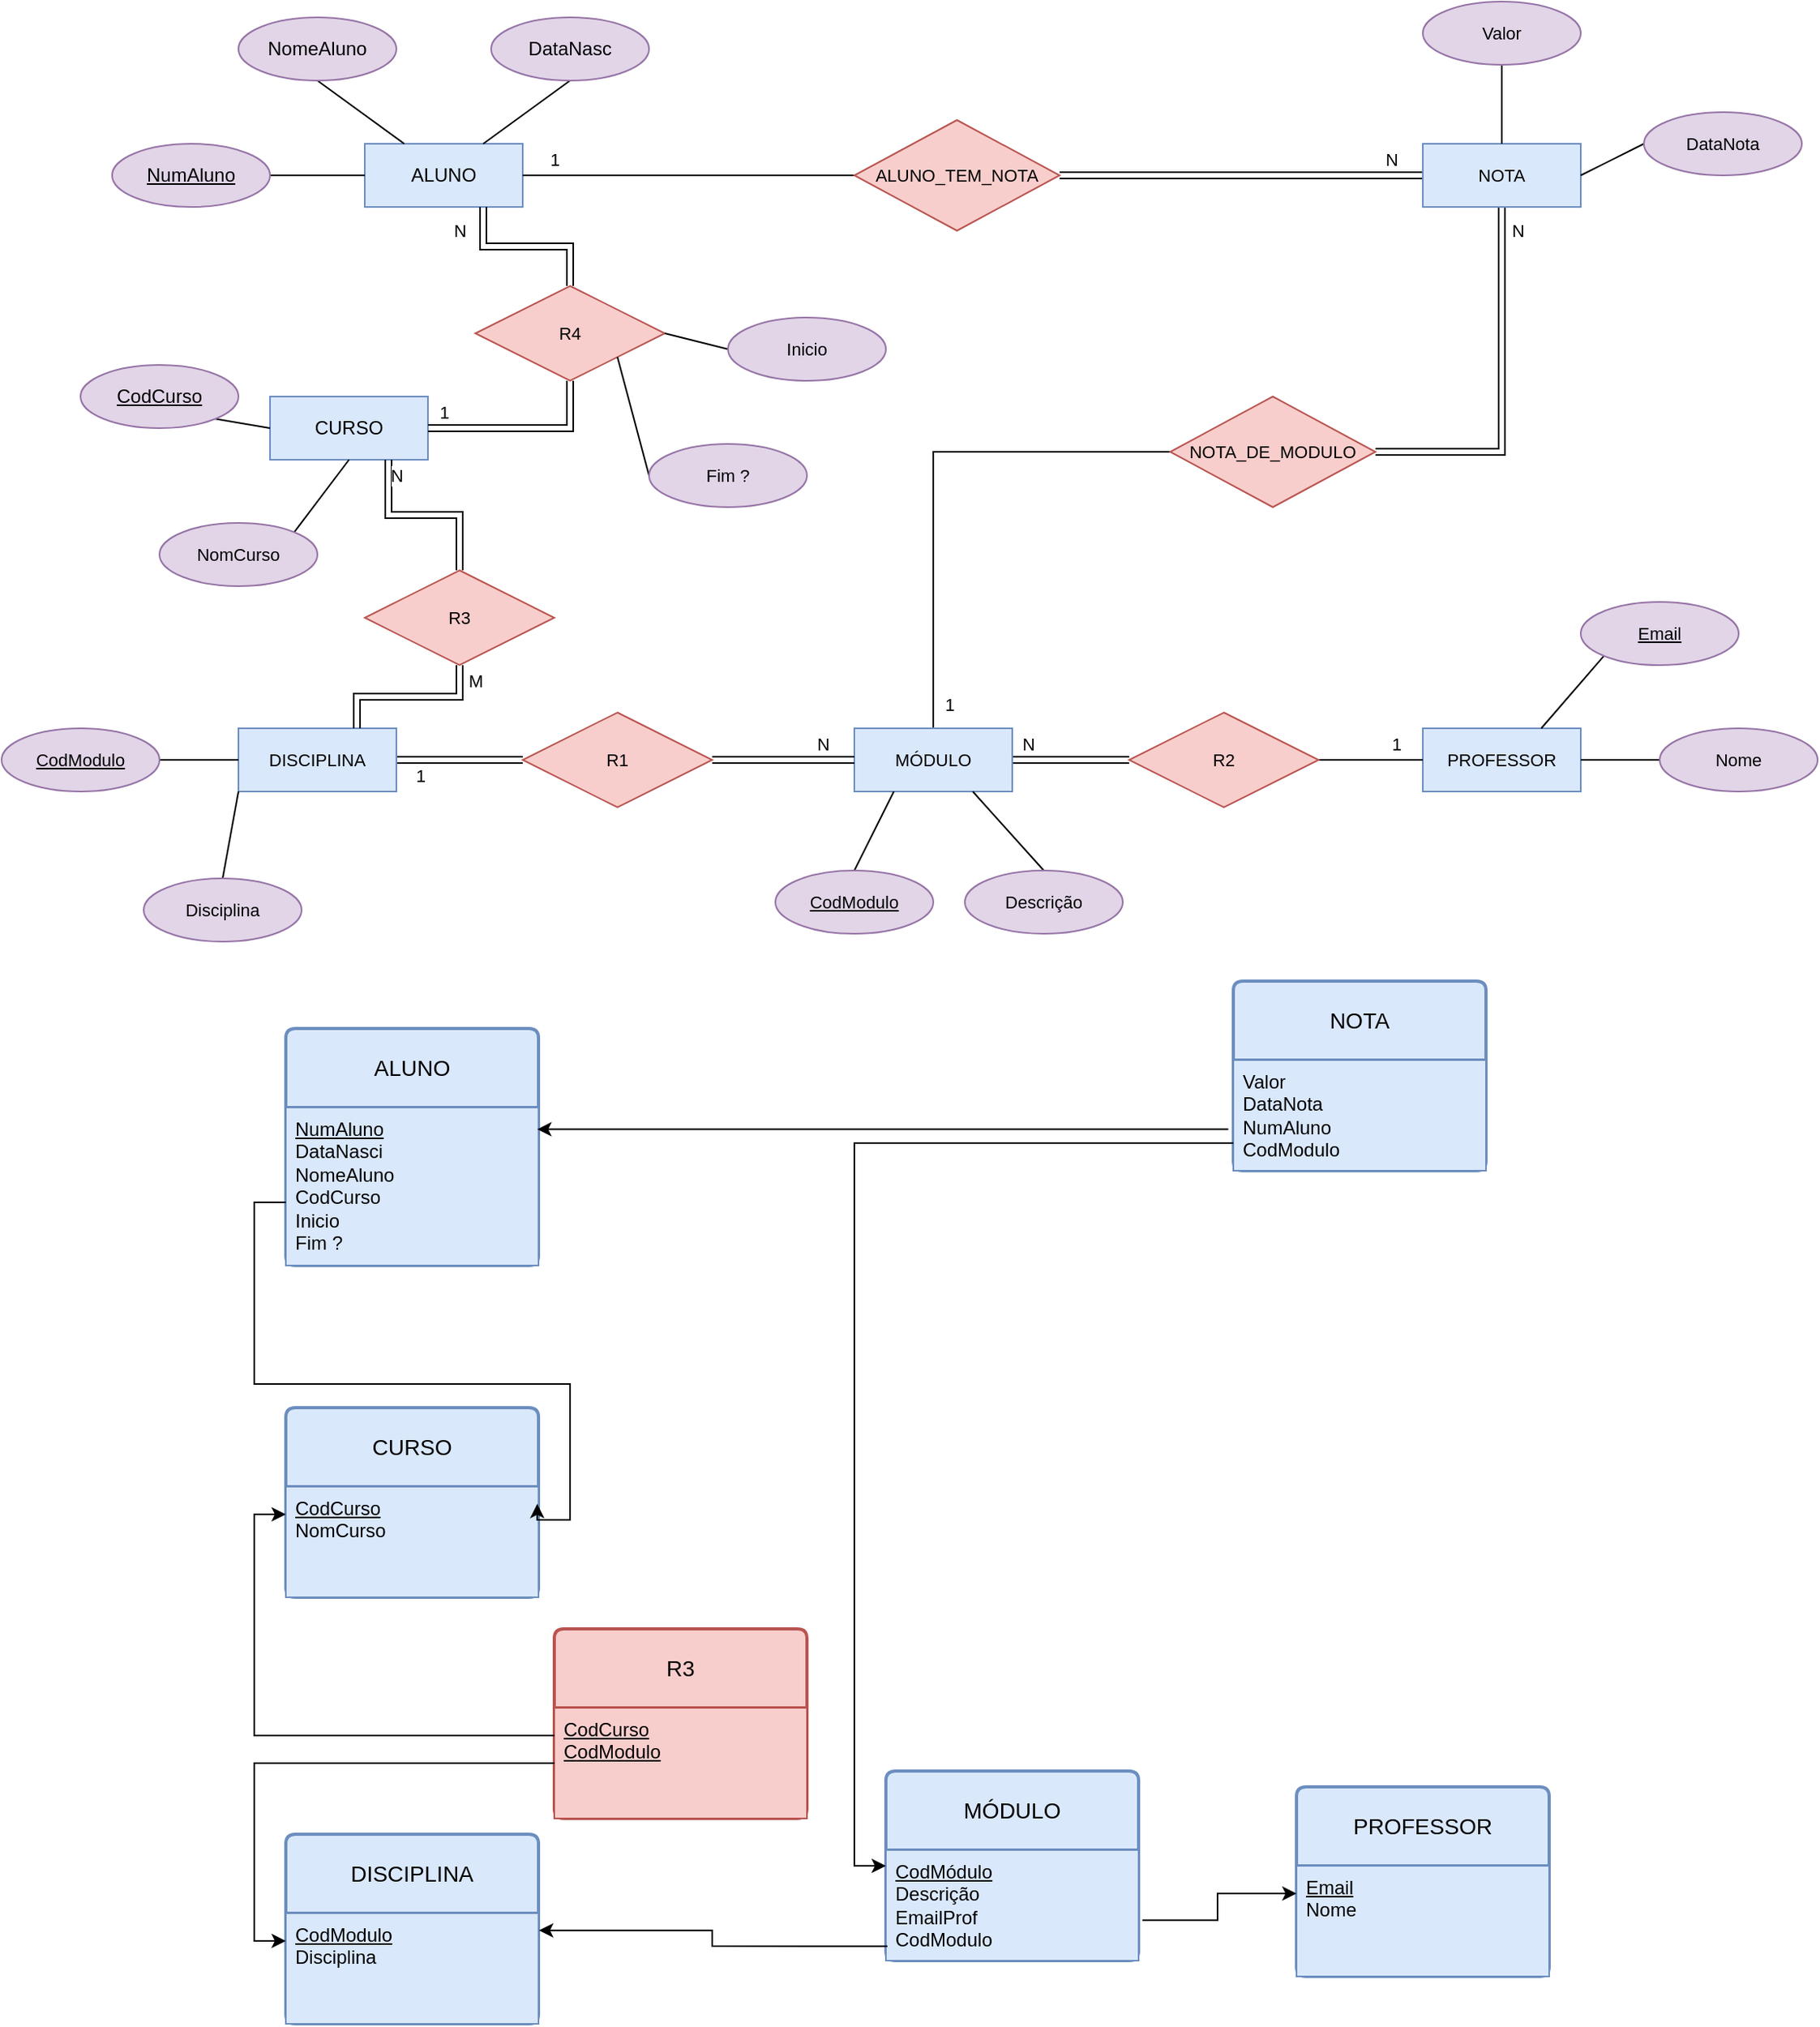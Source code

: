 <mxfile version="28.2.7">
  <diagram name="Página-1" id="JG0cT5yQWGBZO5NPhq1r">
    <mxGraphModel dx="2222" dy="888" grid="1" gridSize="10" guides="1" tooltips="1" connect="1" arrows="1" fold="1" page="1" pageScale="1" pageWidth="827" pageHeight="1169" math="0" shadow="0">
      <root>
        <mxCell id="0" />
        <mxCell id="1" parent="0" />
        <mxCell id="LnXm__7tYP4RGAGag-Qh-1" value="ALUNO" style="whiteSpace=wrap;html=1;align=center;fillColor=#dae8fc;strokeColor=#6c8ebf;labelBackgroundColor=none;" vertex="1" parent="1">
          <mxGeometry x="-70" y="120" width="100" height="40" as="geometry" />
        </mxCell>
        <mxCell id="LnXm__7tYP4RGAGag-Qh-8" style="rounded=0;orthogonalLoop=1;jettySize=auto;html=1;exitX=0.5;exitY=1;exitDx=0;exitDy=0;entryX=0.25;entryY=0;entryDx=0;entryDy=0;endArrow=none;endFill=0;" edge="1" parent="1" source="LnXm__7tYP4RGAGag-Qh-3" target="LnXm__7tYP4RGAGag-Qh-1">
          <mxGeometry relative="1" as="geometry" />
        </mxCell>
        <mxCell id="LnXm__7tYP4RGAGag-Qh-3" value="NomeAluno" style="ellipse;whiteSpace=wrap;html=1;align=center;labelBackgroundColor=none;fillColor=#e1d5e7;strokeColor=#9673a6;" vertex="1" parent="1">
          <mxGeometry x="-150" y="40" width="100" height="40" as="geometry" />
        </mxCell>
        <mxCell id="LnXm__7tYP4RGAGag-Qh-9" style="edgeStyle=none;shape=connector;rounded=0;orthogonalLoop=1;jettySize=auto;html=1;exitX=0.5;exitY=1;exitDx=0;exitDy=0;entryX=0.75;entryY=0;entryDx=0;entryDy=0;strokeColor=default;align=center;verticalAlign=middle;fontFamily=Helvetica;fontSize=11;fontColor=default;labelBackgroundColor=default;endArrow=none;endFill=0;" edge="1" parent="1" source="LnXm__7tYP4RGAGag-Qh-4" target="LnXm__7tYP4RGAGag-Qh-1">
          <mxGeometry relative="1" as="geometry" />
        </mxCell>
        <mxCell id="LnXm__7tYP4RGAGag-Qh-4" value="DataNasc" style="ellipse;whiteSpace=wrap;html=1;align=center;labelBackgroundColor=none;fillColor=#e1d5e7;strokeColor=#9673a6;" vertex="1" parent="1">
          <mxGeometry x="10" y="40" width="100" height="40" as="geometry" />
        </mxCell>
        <mxCell id="LnXm__7tYP4RGAGag-Qh-7" style="rounded=0;orthogonalLoop=1;jettySize=auto;html=1;exitX=1;exitY=0.5;exitDx=0;exitDy=0;entryX=0;entryY=0.5;entryDx=0;entryDy=0;endArrow=none;endFill=0;" edge="1" parent="1" source="LnXm__7tYP4RGAGag-Qh-6" target="LnXm__7tYP4RGAGag-Qh-1">
          <mxGeometry relative="1" as="geometry" />
        </mxCell>
        <mxCell id="LnXm__7tYP4RGAGag-Qh-6" value="NumAluno" style="ellipse;whiteSpace=wrap;html=1;align=center;fontStyle=4;labelBackgroundColor=none;fillColor=#e1d5e7;strokeColor=#9673a6;" vertex="1" parent="1">
          <mxGeometry x="-230" y="120" width="100" height="40" as="geometry" />
        </mxCell>
        <mxCell id="LnXm__7tYP4RGAGag-Qh-10" value="CURSO" style="whiteSpace=wrap;html=1;align=center;fillColor=#dae8fc;strokeColor=#6c8ebf;labelBackgroundColor=none;" vertex="1" parent="1">
          <mxGeometry x="-130" y="280" width="100" height="40" as="geometry" />
        </mxCell>
        <mxCell id="LnXm__7tYP4RGAGag-Qh-15" style="edgeStyle=none;shape=connector;rounded=0;orthogonalLoop=1;jettySize=auto;html=1;exitX=1;exitY=1;exitDx=0;exitDy=0;entryX=0;entryY=0.5;entryDx=0;entryDy=0;strokeColor=default;align=center;verticalAlign=middle;fontFamily=Helvetica;fontSize=11;fontColor=default;labelBackgroundColor=default;endArrow=none;endFill=0;" edge="1" parent="1" source="LnXm__7tYP4RGAGag-Qh-12" target="LnXm__7tYP4RGAGag-Qh-10">
          <mxGeometry relative="1" as="geometry" />
        </mxCell>
        <mxCell id="LnXm__7tYP4RGAGag-Qh-12" value="CodCurso" style="ellipse;whiteSpace=wrap;html=1;align=center;fontStyle=4;labelBackgroundColor=none;fillColor=#e1d5e7;strokeColor=#9673a6;" vertex="1" parent="1">
          <mxGeometry x="-250" y="260" width="100" height="40" as="geometry" />
        </mxCell>
        <mxCell id="LnXm__7tYP4RGAGag-Qh-14" style="edgeStyle=none;shape=connector;rounded=0;orthogonalLoop=1;jettySize=auto;html=1;exitX=1;exitY=0;exitDx=0;exitDy=0;entryX=0.5;entryY=1;entryDx=0;entryDy=0;strokeColor=default;align=center;verticalAlign=middle;fontFamily=Helvetica;fontSize=11;fontColor=default;labelBackgroundColor=default;endArrow=none;endFill=0;" edge="1" parent="1" source="LnXm__7tYP4RGAGag-Qh-13" target="LnXm__7tYP4RGAGag-Qh-10">
          <mxGeometry relative="1" as="geometry" />
        </mxCell>
        <mxCell id="LnXm__7tYP4RGAGag-Qh-13" value="NomCurso" style="ellipse;whiteSpace=wrap;html=1;align=center;fontFamily=Helvetica;fontSize=11;labelBackgroundColor=none;fillColor=#e1d5e7;strokeColor=#9673a6;" vertex="1" parent="1">
          <mxGeometry x="-200" y="360" width="100" height="40" as="geometry" />
        </mxCell>
        <mxCell id="LnXm__7tYP4RGAGag-Qh-54" style="edgeStyle=orthogonalEdgeStyle;shape=link;rounded=0;orthogonalLoop=1;jettySize=auto;html=1;exitX=0.5;exitY=1;exitDx=0;exitDy=0;entryX=1;entryY=0.5;entryDx=0;entryDy=0;strokeColor=default;align=center;verticalAlign=middle;fontFamily=Helvetica;fontSize=11;fontColor=default;labelBackgroundColor=default;endArrow=none;endFill=0;" edge="1" parent="1" source="LnXm__7tYP4RGAGag-Qh-17" target="LnXm__7tYP4RGAGag-Qh-42">
          <mxGeometry relative="1" as="geometry" />
        </mxCell>
        <mxCell id="LnXm__7tYP4RGAGag-Qh-67" value="N" style="edgeLabel;html=1;align=center;verticalAlign=middle;resizable=0;points=[];fontFamily=Helvetica;fontSize=11;fontColor=default;labelBackgroundColor=default;" vertex="1" connectable="0" parent="LnXm__7tYP4RGAGag-Qh-54">
          <mxGeometry x="-0.855" y="-1" relative="1" as="geometry">
            <mxPoint x="11" y="-2" as="offset" />
          </mxGeometry>
        </mxCell>
        <mxCell id="LnXm__7tYP4RGAGag-Qh-55" style="edgeStyle=orthogonalEdgeStyle;shape=link;rounded=0;orthogonalLoop=1;jettySize=auto;html=1;exitX=0;exitY=0.5;exitDx=0;exitDy=0;entryX=1;entryY=0.5;entryDx=0;entryDy=0;strokeColor=default;align=center;verticalAlign=middle;fontFamily=Helvetica;fontSize=11;fontColor=default;labelBackgroundColor=default;endArrow=none;endFill=0;" edge="1" parent="1" source="LnXm__7tYP4RGAGag-Qh-17" target="LnXm__7tYP4RGAGag-Qh-41">
          <mxGeometry relative="1" as="geometry" />
        </mxCell>
        <mxCell id="LnXm__7tYP4RGAGag-Qh-68" value="N" style="edgeLabel;html=1;align=center;verticalAlign=middle;resizable=0;points=[];fontFamily=Helvetica;fontSize=11;fontColor=default;labelBackgroundColor=default;" vertex="1" connectable="0" parent="LnXm__7tYP4RGAGag-Qh-55">
          <mxGeometry x="-0.852" y="4" relative="1" as="geometry">
            <mxPoint x="-3" y="-14" as="offset" />
          </mxGeometry>
        </mxCell>
        <mxCell id="LnXm__7tYP4RGAGag-Qh-17" value="NOTA" style="whiteSpace=wrap;html=1;align=center;fontFamily=Helvetica;fontSize=11;labelBackgroundColor=none;fillColor=#dae8fc;strokeColor=#6c8ebf;" vertex="1" parent="1">
          <mxGeometry x="600" y="120" width="100" height="40" as="geometry" />
        </mxCell>
        <mxCell id="LnXm__7tYP4RGAGag-Qh-26" style="edgeStyle=none;shape=connector;rounded=0;orthogonalLoop=1;jettySize=auto;html=1;exitX=0.5;exitY=1;exitDx=0;exitDy=0;entryX=0.5;entryY=0;entryDx=0;entryDy=0;strokeColor=default;align=center;verticalAlign=middle;fontFamily=Helvetica;fontSize=11;fontColor=default;labelBackgroundColor=default;endArrow=none;endFill=0;" edge="1" parent="1" source="LnXm__7tYP4RGAGag-Qh-18" target="LnXm__7tYP4RGAGag-Qh-17">
          <mxGeometry relative="1" as="geometry" />
        </mxCell>
        <mxCell id="LnXm__7tYP4RGAGag-Qh-18" value="Valor" style="ellipse;whiteSpace=wrap;html=1;align=center;fontFamily=Helvetica;fontSize=11;labelBackgroundColor=none;fillColor=#e1d5e7;strokeColor=#9673a6;" vertex="1" parent="1">
          <mxGeometry x="600" y="30" width="100" height="40" as="geometry" />
        </mxCell>
        <mxCell id="LnXm__7tYP4RGAGag-Qh-27" style="edgeStyle=none;shape=connector;rounded=0;orthogonalLoop=1;jettySize=auto;html=1;exitX=0;exitY=0.5;exitDx=0;exitDy=0;entryX=1;entryY=0.5;entryDx=0;entryDy=0;strokeColor=default;align=center;verticalAlign=middle;fontFamily=Helvetica;fontSize=11;fontColor=default;labelBackgroundColor=default;endArrow=none;endFill=0;" edge="1" parent="1" source="LnXm__7tYP4RGAGag-Qh-19" target="LnXm__7tYP4RGAGag-Qh-17">
          <mxGeometry relative="1" as="geometry" />
        </mxCell>
        <mxCell id="LnXm__7tYP4RGAGag-Qh-19" value="DataNota" style="ellipse;whiteSpace=wrap;html=1;align=center;fontFamily=Helvetica;fontSize=11;labelBackgroundColor=none;fillColor=#e1d5e7;strokeColor=#9673a6;" vertex="1" parent="1">
          <mxGeometry x="740" y="100" width="100" height="40" as="geometry" />
        </mxCell>
        <mxCell id="LnXm__7tYP4RGAGag-Qh-20" value="PROFESSOR" style="whiteSpace=wrap;html=1;align=center;fontFamily=Helvetica;fontSize=11;labelBackgroundColor=none;fillColor=#dae8fc;strokeColor=#6c8ebf;" vertex="1" parent="1">
          <mxGeometry x="600" y="490" width="100" height="40" as="geometry" />
        </mxCell>
        <mxCell id="LnXm__7tYP4RGAGag-Qh-24" style="edgeStyle=none;shape=connector;rounded=0;orthogonalLoop=1;jettySize=auto;html=1;exitX=0;exitY=0.5;exitDx=0;exitDy=0;entryX=1;entryY=0.5;entryDx=0;entryDy=0;strokeColor=default;align=center;verticalAlign=middle;fontFamily=Helvetica;fontSize=11;fontColor=default;labelBackgroundColor=default;endArrow=none;endFill=0;" edge="1" parent="1" source="LnXm__7tYP4RGAGag-Qh-21" target="LnXm__7tYP4RGAGag-Qh-20">
          <mxGeometry relative="1" as="geometry" />
        </mxCell>
        <mxCell id="LnXm__7tYP4RGAGag-Qh-21" value="Nome" style="ellipse;whiteSpace=wrap;html=1;align=center;fontFamily=Helvetica;fontSize=11;labelBackgroundColor=none;fillColor=#e1d5e7;strokeColor=#9673a6;" vertex="1" parent="1">
          <mxGeometry x="750" y="490" width="100" height="40" as="geometry" />
        </mxCell>
        <mxCell id="LnXm__7tYP4RGAGag-Qh-25" style="edgeStyle=none;shape=connector;rounded=0;orthogonalLoop=1;jettySize=auto;html=1;exitX=0;exitY=1;exitDx=0;exitDy=0;entryX=0.75;entryY=0;entryDx=0;entryDy=0;strokeColor=default;align=center;verticalAlign=middle;fontFamily=Helvetica;fontSize=11;fontColor=default;labelBackgroundColor=default;endArrow=none;endFill=0;" edge="1" parent="1" source="LnXm__7tYP4RGAGag-Qh-23" target="LnXm__7tYP4RGAGag-Qh-20">
          <mxGeometry relative="1" as="geometry" />
        </mxCell>
        <mxCell id="LnXm__7tYP4RGAGag-Qh-23" value="Email" style="ellipse;whiteSpace=wrap;html=1;align=center;fontStyle=4;fontFamily=Helvetica;fontSize=11;labelBackgroundColor=none;fillColor=#e1d5e7;strokeColor=#9673a6;" vertex="1" parent="1">
          <mxGeometry x="700" y="410" width="100" height="40" as="geometry" />
        </mxCell>
        <mxCell id="LnXm__7tYP4RGAGag-Qh-61" style="edgeStyle=orthogonalEdgeStyle;shape=link;rounded=0;orthogonalLoop=1;jettySize=auto;html=1;exitX=1;exitY=0.5;exitDx=0;exitDy=0;entryX=0;entryY=0.5;entryDx=0;entryDy=0;strokeColor=default;align=center;verticalAlign=middle;fontFamily=Helvetica;fontSize=11;fontColor=default;labelBackgroundColor=default;endArrow=none;endFill=0;" edge="1" parent="1" source="LnXm__7tYP4RGAGag-Qh-28" target="LnXm__7tYP4RGAGag-Qh-45">
          <mxGeometry relative="1" as="geometry" />
        </mxCell>
        <mxCell id="LnXm__7tYP4RGAGag-Qh-75" value="1" style="edgeLabel;html=1;align=center;verticalAlign=middle;resizable=0;points=[];fontFamily=Helvetica;fontSize=11;fontColor=default;labelBackgroundColor=default;" vertex="1" connectable="0" parent="LnXm__7tYP4RGAGag-Qh-61">
          <mxGeometry x="-0.625" y="1" relative="1" as="geometry">
            <mxPoint y="11" as="offset" />
          </mxGeometry>
        </mxCell>
        <mxCell id="LnXm__7tYP4RGAGag-Qh-28" value="DISCIPLINA" style="whiteSpace=wrap;html=1;align=center;fontFamily=Helvetica;fontSize=11;labelBackgroundColor=none;fillColor=#dae8fc;strokeColor=#6c8ebf;" vertex="1" parent="1">
          <mxGeometry x="-150" y="490" width="100" height="40" as="geometry" />
        </mxCell>
        <mxCell id="LnXm__7tYP4RGAGag-Qh-31" style="edgeStyle=none;shape=connector;rounded=0;orthogonalLoop=1;jettySize=auto;html=1;exitX=0.5;exitY=0;exitDx=0;exitDy=0;entryX=0;entryY=1;entryDx=0;entryDy=0;strokeColor=default;align=center;verticalAlign=middle;fontFamily=Helvetica;fontSize=11;fontColor=default;labelBackgroundColor=default;endArrow=none;endFill=0;" edge="1" parent="1" source="LnXm__7tYP4RGAGag-Qh-30" target="LnXm__7tYP4RGAGag-Qh-28">
          <mxGeometry relative="1" as="geometry" />
        </mxCell>
        <mxCell id="LnXm__7tYP4RGAGag-Qh-30" value="Disciplina" style="ellipse;whiteSpace=wrap;html=1;align=center;fontFamily=Helvetica;fontSize=11;labelBackgroundColor=none;fillColor=#e1d5e7;strokeColor=#9673a6;" vertex="1" parent="1">
          <mxGeometry x="-210" y="585" width="100" height="40" as="geometry" />
        </mxCell>
        <mxCell id="LnXm__7tYP4RGAGag-Qh-63" style="edgeStyle=orthogonalEdgeStyle;shape=link;rounded=0;orthogonalLoop=1;jettySize=auto;html=1;exitX=1;exitY=0.5;exitDx=0;exitDy=0;entryX=0;entryY=0.5;entryDx=0;entryDy=0;strokeColor=default;align=center;verticalAlign=middle;fontFamily=Helvetica;fontSize=11;fontColor=default;labelBackgroundColor=default;endArrow=none;endFill=0;" edge="1" parent="1" source="LnXm__7tYP4RGAGag-Qh-33" target="LnXm__7tYP4RGAGag-Qh-44">
          <mxGeometry relative="1" as="geometry" />
        </mxCell>
        <mxCell id="LnXm__7tYP4RGAGag-Qh-78" value="N" style="edgeLabel;html=1;align=center;verticalAlign=middle;resizable=0;points=[];fontFamily=Helvetica;fontSize=11;fontColor=default;labelBackgroundColor=default;" vertex="1" connectable="0" parent="LnXm__7tYP4RGAGag-Qh-63">
          <mxGeometry x="-0.622" y="-3" relative="1" as="geometry">
            <mxPoint x="-4" y="-13" as="offset" />
          </mxGeometry>
        </mxCell>
        <mxCell id="LnXm__7tYP4RGAGag-Qh-65" style="edgeStyle=orthogonalEdgeStyle;shape=connector;rounded=0;orthogonalLoop=1;jettySize=auto;html=1;exitX=0.5;exitY=0;exitDx=0;exitDy=0;entryX=0;entryY=0.5;entryDx=0;entryDy=0;strokeColor=default;align=center;verticalAlign=middle;fontFamily=Helvetica;fontSize=11;fontColor=default;labelBackgroundColor=default;endArrow=none;endFill=0;" edge="1" parent="1" source="LnXm__7tYP4RGAGag-Qh-33" target="LnXm__7tYP4RGAGag-Qh-42">
          <mxGeometry relative="1" as="geometry" />
        </mxCell>
        <mxCell id="LnXm__7tYP4RGAGag-Qh-77" value="1" style="edgeLabel;html=1;align=center;verticalAlign=middle;resizable=0;points=[];fontFamily=Helvetica;fontSize=11;fontColor=default;labelBackgroundColor=default;" vertex="1" connectable="0" parent="LnXm__7tYP4RGAGag-Qh-65">
          <mxGeometry x="-0.908" y="1" relative="1" as="geometry">
            <mxPoint x="11" as="offset" />
          </mxGeometry>
        </mxCell>
        <mxCell id="LnXm__7tYP4RGAGag-Qh-33" value="MÓDULO" style="whiteSpace=wrap;html=1;align=center;fontFamily=Helvetica;fontSize=11;labelBackgroundColor=none;fillColor=#dae8fc;strokeColor=#6c8ebf;" vertex="1" parent="1">
          <mxGeometry x="240" y="490" width="100" height="40" as="geometry" />
        </mxCell>
        <mxCell id="LnXm__7tYP4RGAGag-Qh-39" style="edgeStyle=none;shape=connector;rounded=0;orthogonalLoop=1;jettySize=auto;html=1;exitX=0.5;exitY=0;exitDx=0;exitDy=0;entryX=0.25;entryY=1;entryDx=0;entryDy=0;strokeColor=default;align=center;verticalAlign=middle;fontFamily=Helvetica;fontSize=11;fontColor=default;labelBackgroundColor=default;endArrow=none;endFill=0;" edge="1" parent="1" source="LnXm__7tYP4RGAGag-Qh-35" target="LnXm__7tYP4RGAGag-Qh-33">
          <mxGeometry relative="1" as="geometry" />
        </mxCell>
        <mxCell id="LnXm__7tYP4RGAGag-Qh-35" value="CodModulo" style="ellipse;whiteSpace=wrap;html=1;align=center;fontStyle=4;fontFamily=Helvetica;fontSize=11;labelBackgroundColor=none;fillColor=#e1d5e7;strokeColor=#9673a6;" vertex="1" parent="1">
          <mxGeometry x="190" y="580" width="100" height="40" as="geometry" />
        </mxCell>
        <mxCell id="LnXm__7tYP4RGAGag-Qh-37" style="edgeStyle=none;shape=connector;rounded=0;orthogonalLoop=1;jettySize=auto;html=1;exitX=1;exitY=0.5;exitDx=0;exitDy=0;entryX=0;entryY=0.5;entryDx=0;entryDy=0;strokeColor=default;align=center;verticalAlign=middle;fontFamily=Helvetica;fontSize=11;fontColor=default;labelBackgroundColor=default;endArrow=none;endFill=0;" edge="1" parent="1" source="LnXm__7tYP4RGAGag-Qh-36" target="LnXm__7tYP4RGAGag-Qh-28">
          <mxGeometry relative="1" as="geometry" />
        </mxCell>
        <mxCell id="LnXm__7tYP4RGAGag-Qh-36" value="CodModulo" style="ellipse;whiteSpace=wrap;html=1;align=center;fontStyle=4;fontFamily=Helvetica;fontSize=11;labelBackgroundColor=none;fillColor=#e1d5e7;strokeColor=#9673a6;" vertex="1" parent="1">
          <mxGeometry x="-300" y="490" width="100" height="40" as="geometry" />
        </mxCell>
        <mxCell id="LnXm__7tYP4RGAGag-Qh-40" style="edgeStyle=none;shape=connector;rounded=0;orthogonalLoop=1;jettySize=auto;html=1;exitX=0.5;exitY=0;exitDx=0;exitDy=0;entryX=0.75;entryY=1;entryDx=0;entryDy=0;strokeColor=default;align=center;verticalAlign=middle;fontFamily=Helvetica;fontSize=11;fontColor=default;labelBackgroundColor=default;endArrow=none;endFill=0;" edge="1" parent="1" source="LnXm__7tYP4RGAGag-Qh-38" target="LnXm__7tYP4RGAGag-Qh-33">
          <mxGeometry relative="1" as="geometry" />
        </mxCell>
        <mxCell id="LnXm__7tYP4RGAGag-Qh-38" value="Descrição" style="ellipse;whiteSpace=wrap;html=1;align=center;fontFamily=Helvetica;fontSize=11;labelBackgroundColor=none;fillColor=#e1d5e7;strokeColor=#9673a6;" vertex="1" parent="1">
          <mxGeometry x="310" y="580" width="100" height="40" as="geometry" />
        </mxCell>
        <mxCell id="LnXm__7tYP4RGAGag-Qh-56" style="edgeStyle=orthogonalEdgeStyle;shape=connector;rounded=0;orthogonalLoop=1;jettySize=auto;html=1;exitX=0;exitY=0.5;exitDx=0;exitDy=0;entryX=1;entryY=0.5;entryDx=0;entryDy=0;strokeColor=default;align=center;verticalAlign=middle;fontFamily=Helvetica;fontSize=11;fontColor=default;labelBackgroundColor=default;endArrow=none;endFill=0;" edge="1" parent="1" source="LnXm__7tYP4RGAGag-Qh-41" target="LnXm__7tYP4RGAGag-Qh-1">
          <mxGeometry relative="1" as="geometry" />
        </mxCell>
        <mxCell id="LnXm__7tYP4RGAGag-Qh-69" value="1" style="edgeLabel;html=1;align=center;verticalAlign=middle;resizable=0;points=[];fontFamily=Helvetica;fontSize=11;fontColor=default;labelBackgroundColor=default;" vertex="1" connectable="0" parent="LnXm__7tYP4RGAGag-Qh-56">
          <mxGeometry x="0.848" relative="1" as="geometry">
            <mxPoint x="4" y="-10" as="offset" />
          </mxGeometry>
        </mxCell>
        <mxCell id="LnXm__7tYP4RGAGag-Qh-41" value="ALUNO_TEM_NOTA" style="shape=rhombus;perimeter=rhombusPerimeter;whiteSpace=wrap;html=1;align=center;fontFamily=Helvetica;fontSize=11;labelBackgroundColor=none;fillColor=#f8cecc;strokeColor=#b85450;" vertex="1" parent="1">
          <mxGeometry x="240" y="105" width="130" height="70" as="geometry" />
        </mxCell>
        <mxCell id="LnXm__7tYP4RGAGag-Qh-42" value="NOTA_DE_MODULO" style="shape=rhombus;perimeter=rhombusPerimeter;whiteSpace=wrap;html=1;align=center;fontFamily=Helvetica;fontSize=11;labelBackgroundColor=none;fillColor=#f8cecc;strokeColor=#b85450;" vertex="1" parent="1">
          <mxGeometry x="440" y="280" width="130" height="70" as="geometry" />
        </mxCell>
        <mxCell id="LnXm__7tYP4RGAGag-Qh-64" style="edgeStyle=orthogonalEdgeStyle;shape=connector;rounded=0;orthogonalLoop=1;jettySize=auto;html=1;exitX=1;exitY=0.5;exitDx=0;exitDy=0;entryX=0;entryY=0.5;entryDx=0;entryDy=0;strokeColor=default;align=center;verticalAlign=middle;fontFamily=Helvetica;fontSize=11;fontColor=default;labelBackgroundColor=default;endArrow=none;endFill=0;" edge="1" parent="1" source="LnXm__7tYP4RGAGag-Qh-44" target="LnXm__7tYP4RGAGag-Qh-20">
          <mxGeometry relative="1" as="geometry" />
        </mxCell>
        <mxCell id="LnXm__7tYP4RGAGag-Qh-66" value="1" style="edgeLabel;html=1;align=center;verticalAlign=middle;resizable=0;points=[];fontFamily=Helvetica;fontSize=11;fontColor=default;labelBackgroundColor=default;" vertex="1" connectable="0" parent="LnXm__7tYP4RGAGag-Qh-64">
          <mxGeometry x="0.485" y="-3" relative="1" as="geometry">
            <mxPoint y="-13" as="offset" />
          </mxGeometry>
        </mxCell>
        <mxCell id="LnXm__7tYP4RGAGag-Qh-44" value="R2" style="shape=rhombus;perimeter=rhombusPerimeter;whiteSpace=wrap;html=1;align=center;fontFamily=Helvetica;fontSize=11;labelBackgroundColor=none;fillColor=#f8cecc;strokeColor=#b85450;" vertex="1" parent="1">
          <mxGeometry x="414" y="480" width="120" height="60" as="geometry" />
        </mxCell>
        <mxCell id="LnXm__7tYP4RGAGag-Qh-62" style="edgeStyle=orthogonalEdgeStyle;shape=link;rounded=0;orthogonalLoop=1;jettySize=auto;html=1;exitX=1;exitY=0.5;exitDx=0;exitDy=0;entryX=0;entryY=0.5;entryDx=0;entryDy=0;strokeColor=default;align=center;verticalAlign=middle;fontFamily=Helvetica;fontSize=11;fontColor=default;labelBackgroundColor=default;endArrow=none;endFill=0;" edge="1" parent="1" source="LnXm__7tYP4RGAGag-Qh-45" target="LnXm__7tYP4RGAGag-Qh-33">
          <mxGeometry relative="1" as="geometry" />
        </mxCell>
        <mxCell id="LnXm__7tYP4RGAGag-Qh-76" value="N" style="edgeLabel;html=1;align=center;verticalAlign=middle;resizable=0;points=[];fontFamily=Helvetica;fontSize=11;fontColor=default;labelBackgroundColor=default;" vertex="1" connectable="0" parent="LnXm__7tYP4RGAGag-Qh-62">
          <mxGeometry x="0.689" y="-2" relative="1" as="geometry">
            <mxPoint x="-6" y="-12" as="offset" />
          </mxGeometry>
        </mxCell>
        <mxCell id="LnXm__7tYP4RGAGag-Qh-45" value="R1" style="shape=rhombus;perimeter=rhombusPerimeter;whiteSpace=wrap;html=1;align=center;fontFamily=Helvetica;fontSize=11;labelBackgroundColor=none;fillColor=#f8cecc;strokeColor=#b85450;" vertex="1" parent="1">
          <mxGeometry x="30" y="480" width="120" height="60" as="geometry" />
        </mxCell>
        <mxCell id="LnXm__7tYP4RGAGag-Qh-59" style="edgeStyle=orthogonalEdgeStyle;shape=link;rounded=0;orthogonalLoop=1;jettySize=auto;html=1;exitX=0.5;exitY=0;exitDx=0;exitDy=0;entryX=0.75;entryY=1;entryDx=0;entryDy=0;strokeColor=default;align=center;verticalAlign=middle;fontFamily=Helvetica;fontSize=11;fontColor=default;labelBackgroundColor=default;endArrow=none;endFill=0;" edge="1" parent="1" source="LnXm__7tYP4RGAGag-Qh-48" target="LnXm__7tYP4RGAGag-Qh-10">
          <mxGeometry relative="1" as="geometry" />
        </mxCell>
        <mxCell id="LnXm__7tYP4RGAGag-Qh-72" value="N" style="edgeLabel;html=1;align=center;verticalAlign=middle;resizable=0;points=[];fontFamily=Helvetica;fontSize=11;fontColor=default;labelBackgroundColor=default;" vertex="1" connectable="0" parent="LnXm__7tYP4RGAGag-Qh-59">
          <mxGeometry x="0.826" y="-1" relative="1" as="geometry">
            <mxPoint x="4" as="offset" />
          </mxGeometry>
        </mxCell>
        <mxCell id="LnXm__7tYP4RGAGag-Qh-60" style="edgeStyle=orthogonalEdgeStyle;shape=link;rounded=0;orthogonalLoop=1;jettySize=auto;html=1;exitX=0.5;exitY=1;exitDx=0;exitDy=0;entryX=0.75;entryY=0;entryDx=0;entryDy=0;strokeColor=default;align=center;verticalAlign=middle;fontFamily=Helvetica;fontSize=11;fontColor=default;labelBackgroundColor=default;endArrow=none;endFill=0;" edge="1" parent="1" source="LnXm__7tYP4RGAGag-Qh-48" target="LnXm__7tYP4RGAGag-Qh-28">
          <mxGeometry relative="1" as="geometry" />
        </mxCell>
        <mxCell id="LnXm__7tYP4RGAGag-Qh-113" value="M" style="edgeLabel;html=1;align=center;verticalAlign=middle;resizable=0;points=[];fontFamily=Helvetica;fontSize=11;fontColor=default;labelBackgroundColor=default;" vertex="1" connectable="0" parent="LnXm__7tYP4RGAGag-Qh-60">
          <mxGeometry x="-0.648" y="2" relative="1" as="geometry">
            <mxPoint x="8" y="-9" as="offset" />
          </mxGeometry>
        </mxCell>
        <mxCell id="LnXm__7tYP4RGAGag-Qh-48" value="R3" style="shape=rhombus;perimeter=rhombusPerimeter;whiteSpace=wrap;html=1;align=center;fontFamily=Helvetica;fontSize=11;labelBackgroundColor=none;fillColor=#f8cecc;strokeColor=#b85450;" vertex="1" parent="1">
          <mxGeometry x="-70" y="390" width="120" height="60" as="geometry" />
        </mxCell>
        <mxCell id="LnXm__7tYP4RGAGag-Qh-57" style="edgeStyle=orthogonalEdgeStyle;shape=link;rounded=0;orthogonalLoop=1;jettySize=auto;html=1;exitX=0.5;exitY=0;exitDx=0;exitDy=0;entryX=0.75;entryY=1;entryDx=0;entryDy=0;strokeColor=default;align=center;verticalAlign=middle;fontFamily=Helvetica;fontSize=11;fontColor=default;labelBackgroundColor=default;endArrow=none;endFill=0;" edge="1" parent="1" source="LnXm__7tYP4RGAGag-Qh-49" target="LnXm__7tYP4RGAGag-Qh-1">
          <mxGeometry relative="1" as="geometry" />
        </mxCell>
        <mxCell id="LnXm__7tYP4RGAGag-Qh-70" value="N" style="edgeLabel;html=1;align=center;verticalAlign=middle;resizable=0;points=[];fontFamily=Helvetica;fontSize=11;fontColor=default;labelBackgroundColor=default;" vertex="1" connectable="0" parent="LnXm__7tYP4RGAGag-Qh-57">
          <mxGeometry x="0.79" y="3" relative="1" as="geometry">
            <mxPoint x="-12" y="4" as="offset" />
          </mxGeometry>
        </mxCell>
        <mxCell id="LnXm__7tYP4RGAGag-Qh-58" style="edgeStyle=orthogonalEdgeStyle;shape=link;rounded=0;orthogonalLoop=1;jettySize=auto;html=1;exitX=0.5;exitY=1;exitDx=0;exitDy=0;entryX=1;entryY=0.5;entryDx=0;entryDy=0;strokeColor=default;align=center;verticalAlign=middle;fontFamily=Helvetica;fontSize=11;fontColor=default;labelBackgroundColor=default;endArrow=none;endFill=0;" edge="1" parent="1" source="LnXm__7tYP4RGAGag-Qh-49" target="LnXm__7tYP4RGAGag-Qh-10">
          <mxGeometry relative="1" as="geometry" />
        </mxCell>
        <mxCell id="LnXm__7tYP4RGAGag-Qh-71" value="1" style="edgeLabel;html=1;align=center;verticalAlign=middle;resizable=0;points=[];fontFamily=Helvetica;fontSize=11;fontColor=default;labelBackgroundColor=default;" vertex="1" connectable="0" parent="LnXm__7tYP4RGAGag-Qh-58">
          <mxGeometry x="0.733" y="-1" relative="1" as="geometry">
            <mxPoint x="-6" y="-9" as="offset" />
          </mxGeometry>
        </mxCell>
        <mxCell id="LnXm__7tYP4RGAGag-Qh-49" value="R4" style="shape=rhombus;perimeter=rhombusPerimeter;whiteSpace=wrap;html=1;align=center;fontFamily=Helvetica;fontSize=11;labelBackgroundColor=none;fillColor=#f8cecc;strokeColor=#b85450;" vertex="1" parent="1">
          <mxGeometry y="210" width="120" height="60" as="geometry" />
        </mxCell>
        <mxCell id="LnXm__7tYP4RGAGag-Qh-53" style="edgeStyle=none;shape=connector;rounded=0;orthogonalLoop=1;jettySize=auto;html=1;exitX=0;exitY=0.5;exitDx=0;exitDy=0;entryX=1;entryY=1;entryDx=0;entryDy=0;strokeColor=default;align=center;verticalAlign=middle;fontFamily=Helvetica;fontSize=11;fontColor=default;labelBackgroundColor=default;endArrow=none;endFill=0;" edge="1" parent="1" source="LnXm__7tYP4RGAGag-Qh-50" target="LnXm__7tYP4RGAGag-Qh-49">
          <mxGeometry relative="1" as="geometry" />
        </mxCell>
        <mxCell id="LnXm__7tYP4RGAGag-Qh-50" value="Fim ?" style="ellipse;whiteSpace=wrap;html=1;align=center;fontFamily=Helvetica;fontSize=11;labelBackgroundColor=none;fillColor=#e1d5e7;strokeColor=#9673a6;" vertex="1" parent="1">
          <mxGeometry x="110" y="310" width="100" height="40" as="geometry" />
        </mxCell>
        <mxCell id="LnXm__7tYP4RGAGag-Qh-52" style="edgeStyle=none;shape=connector;rounded=0;orthogonalLoop=1;jettySize=auto;html=1;exitX=0;exitY=0.5;exitDx=0;exitDy=0;entryX=1;entryY=0.5;entryDx=0;entryDy=0;strokeColor=default;align=center;verticalAlign=middle;fontFamily=Helvetica;fontSize=11;fontColor=default;labelBackgroundColor=default;endArrow=none;endFill=0;" edge="1" parent="1" source="LnXm__7tYP4RGAGag-Qh-51" target="LnXm__7tYP4RGAGag-Qh-49">
          <mxGeometry relative="1" as="geometry" />
        </mxCell>
        <mxCell id="LnXm__7tYP4RGAGag-Qh-51" value="Inicio" style="ellipse;whiteSpace=wrap;html=1;align=center;fontFamily=Helvetica;fontSize=11;labelBackgroundColor=none;fillColor=#e1d5e7;strokeColor=#9673a6;" vertex="1" parent="1">
          <mxGeometry x="160" y="230" width="100" height="40" as="geometry" />
        </mxCell>
        <mxCell id="LnXm__7tYP4RGAGag-Qh-79" value="DISCIPLINA" style="swimlane;childLayout=stackLayout;horizontal=1;startSize=50;horizontalStack=0;rounded=1;fontSize=14;fontStyle=0;strokeWidth=2;resizeParent=0;resizeLast=1;shadow=0;dashed=0;align=center;arcSize=4;whiteSpace=wrap;html=1;fontFamily=Helvetica;labelBackgroundColor=none;fillColor=#dae8fc;strokeColor=#6c8ebf;" vertex="1" parent="1">
          <mxGeometry x="-120" y="1190" width="160" height="120" as="geometry" />
        </mxCell>
        <mxCell id="LnXm__7tYP4RGAGag-Qh-80" value="&lt;u&gt;CodModulo&lt;/u&gt;&lt;div&gt;Disciplina&lt;/div&gt;" style="align=left;strokeColor=#6c8ebf;fillColor=#dae8fc;spacingLeft=4;spacingRight=4;fontSize=12;verticalAlign=top;resizable=0;rotatable=0;part=1;html=1;whiteSpace=wrap;fontFamily=Helvetica;labelBackgroundColor=none;" vertex="1" parent="LnXm__7tYP4RGAGag-Qh-79">
          <mxGeometry y="50" width="160" height="70" as="geometry" />
        </mxCell>
        <mxCell id="LnXm__7tYP4RGAGag-Qh-81" value="ALUNO" style="swimlane;childLayout=stackLayout;horizontal=1;startSize=50;horizontalStack=0;rounded=1;fontSize=14;fontStyle=0;strokeWidth=2;resizeParent=0;resizeLast=1;shadow=0;dashed=0;align=center;arcSize=4;whiteSpace=wrap;html=1;fontFamily=Helvetica;labelBackgroundColor=none;fillColor=#dae8fc;strokeColor=#6c8ebf;" vertex="1" parent="1">
          <mxGeometry x="-120" y="680" width="160" height="150" as="geometry" />
        </mxCell>
        <mxCell id="LnXm__7tYP4RGAGag-Qh-82" value="&lt;u&gt;NumAluno&lt;/u&gt;&lt;br&gt;&lt;div&gt;DataNasci&lt;/div&gt;&lt;div&gt;NomeAluno&lt;/div&gt;&lt;div&gt;CodCurso&lt;/div&gt;&lt;div&gt;Inicio&amp;nbsp;&lt;/div&gt;&lt;div&gt;Fim ?&lt;/div&gt;" style="align=left;strokeColor=#6c8ebf;fillColor=#dae8fc;spacingLeft=4;spacingRight=4;fontSize=12;verticalAlign=top;resizable=0;rotatable=0;part=1;html=1;whiteSpace=wrap;fontFamily=Helvetica;labelBackgroundColor=none;" vertex="1" parent="LnXm__7tYP4RGAGag-Qh-81">
          <mxGeometry y="50" width="160" height="100" as="geometry" />
        </mxCell>
        <mxCell id="LnXm__7tYP4RGAGag-Qh-83" value="PROFESSOR" style="swimlane;childLayout=stackLayout;horizontal=1;startSize=50;horizontalStack=0;rounded=1;fontSize=14;fontStyle=0;strokeWidth=2;resizeParent=0;resizeLast=1;shadow=0;dashed=0;align=center;arcSize=4;whiteSpace=wrap;html=1;fontFamily=Helvetica;labelBackgroundColor=none;fillColor=#dae8fc;strokeColor=#6c8ebf;" vertex="1" parent="1">
          <mxGeometry x="520" y="1160" width="160" height="120" as="geometry" />
        </mxCell>
        <mxCell id="LnXm__7tYP4RGAGag-Qh-84" value="&lt;u&gt;Email&lt;/u&gt;&lt;br&gt;&lt;div&gt;Nome&lt;/div&gt;" style="align=left;strokeColor=#6c8ebf;fillColor=#dae8fc;spacingLeft=4;spacingRight=4;fontSize=12;verticalAlign=top;resizable=0;rotatable=0;part=1;html=1;whiteSpace=wrap;fontFamily=Helvetica;labelBackgroundColor=none;" vertex="1" parent="LnXm__7tYP4RGAGag-Qh-83">
          <mxGeometry y="50" width="160" height="70" as="geometry" />
        </mxCell>
        <mxCell id="LnXm__7tYP4RGAGag-Qh-85" value="NOTA" style="swimlane;childLayout=stackLayout;horizontal=1;startSize=50;horizontalStack=0;rounded=1;fontSize=14;fontStyle=0;strokeWidth=2;resizeParent=0;resizeLast=1;shadow=0;dashed=0;align=center;arcSize=4;whiteSpace=wrap;html=1;fontFamily=Helvetica;labelBackgroundColor=none;fillColor=#dae8fc;strokeColor=#6c8ebf;" vertex="1" parent="1">
          <mxGeometry x="480" y="650" width="160" height="120" as="geometry" />
        </mxCell>
        <mxCell id="LnXm__7tYP4RGAGag-Qh-86" value="&lt;div&gt;&lt;span style=&quot;color: light-dark(rgb(0, 0, 0), rgb(255, 255, 255));&quot;&gt;Valor&lt;/span&gt;&lt;/div&gt;&lt;div&gt;DataNota&lt;/div&gt;&lt;div&gt;NumAluno&lt;/div&gt;&lt;div&gt;CodModulo&lt;/div&gt;" style="align=left;strokeColor=#6c8ebf;fillColor=#dae8fc;spacingLeft=4;spacingRight=4;fontSize=12;verticalAlign=top;resizable=0;rotatable=0;part=1;html=1;whiteSpace=wrap;fontFamily=Helvetica;labelBackgroundColor=none;" vertex="1" parent="LnXm__7tYP4RGAGag-Qh-85">
          <mxGeometry y="50" width="160" height="70" as="geometry" />
        </mxCell>
        <mxCell id="LnXm__7tYP4RGAGag-Qh-87" value="CURSO" style="swimlane;childLayout=stackLayout;horizontal=1;startSize=50;horizontalStack=0;rounded=1;fontSize=14;fontStyle=0;strokeWidth=2;resizeParent=0;resizeLast=1;shadow=0;dashed=0;align=center;arcSize=4;whiteSpace=wrap;html=1;fontFamily=Helvetica;labelBackgroundColor=none;fillColor=#dae8fc;strokeColor=#6c8ebf;" vertex="1" parent="1">
          <mxGeometry x="-120" y="920" width="160" height="120" as="geometry" />
        </mxCell>
        <mxCell id="LnXm__7tYP4RGAGag-Qh-88" value="&lt;div&gt;&lt;u&gt;CodCurso&lt;/u&gt;&lt;/div&gt;NomCurso" style="align=left;strokeColor=#6c8ebf;fillColor=#dae8fc;spacingLeft=4;spacingRight=4;fontSize=12;verticalAlign=top;resizable=0;rotatable=0;part=1;html=1;whiteSpace=wrap;fontFamily=Helvetica;labelBackgroundColor=none;" vertex="1" parent="LnXm__7tYP4RGAGag-Qh-87">
          <mxGeometry y="50" width="160" height="70" as="geometry" />
        </mxCell>
        <mxCell id="LnXm__7tYP4RGAGag-Qh-89" value="MÓDULO" style="swimlane;childLayout=stackLayout;horizontal=1;startSize=50;horizontalStack=0;rounded=1;fontSize=14;fontStyle=0;strokeWidth=2;resizeParent=0;resizeLast=1;shadow=0;dashed=0;align=center;arcSize=4;whiteSpace=wrap;html=1;fontFamily=Helvetica;labelBackgroundColor=none;fillColor=#dae8fc;strokeColor=#6c8ebf;" vertex="1" parent="1">
          <mxGeometry x="260" y="1150" width="160" height="120" as="geometry" />
        </mxCell>
        <mxCell id="LnXm__7tYP4RGAGag-Qh-90" value="&lt;div&gt;&lt;u&gt;CodMódulo&lt;/u&gt;&lt;/div&gt;Descrição&lt;div&gt;EmailProf&lt;/div&gt;&lt;div&gt;CodModulo&lt;/div&gt;" style="align=left;strokeColor=#6c8ebf;fillColor=#dae8fc;spacingLeft=4;spacingRight=4;fontSize=12;verticalAlign=top;resizable=0;rotatable=0;part=1;html=1;whiteSpace=wrap;fontFamily=Helvetica;labelBackgroundColor=none;" vertex="1" parent="LnXm__7tYP4RGAGag-Qh-89">
          <mxGeometry y="50" width="160" height="70" as="geometry" />
        </mxCell>
        <mxCell id="LnXm__7tYP4RGAGag-Qh-97" style="edgeStyle=orthogonalEdgeStyle;shape=connector;rounded=0;orthogonalLoop=1;jettySize=auto;html=1;exitX=-0.02;exitY=0.625;exitDx=0;exitDy=0;entryX=0.995;entryY=0.138;entryDx=0;entryDy=0;entryPerimeter=0;strokeColor=default;align=center;verticalAlign=middle;fontFamily=Helvetica;fontSize=11;fontColor=default;labelBackgroundColor=default;endArrow=classic;endFill=1;exitPerimeter=0;" edge="1" parent="1" source="LnXm__7tYP4RGAGag-Qh-86" target="LnXm__7tYP4RGAGag-Qh-82">
          <mxGeometry relative="1" as="geometry" />
        </mxCell>
        <mxCell id="LnXm__7tYP4RGAGag-Qh-98" style="edgeStyle=orthogonalEdgeStyle;shape=connector;rounded=0;orthogonalLoop=1;jettySize=auto;html=1;exitX=0;exitY=0.75;exitDx=0;exitDy=0;entryX=0;entryY=0.143;entryDx=0;entryDy=0;strokeColor=default;align=center;verticalAlign=middle;fontFamily=Helvetica;fontSize=11;fontColor=default;labelBackgroundColor=default;endArrow=classic;endFill=1;entryPerimeter=0;" edge="1" parent="1" source="LnXm__7tYP4RGAGag-Qh-86" target="LnXm__7tYP4RGAGag-Qh-90">
          <mxGeometry relative="1" as="geometry" />
        </mxCell>
        <mxCell id="LnXm__7tYP4RGAGag-Qh-99" style="edgeStyle=orthogonalEdgeStyle;shape=connector;rounded=0;orthogonalLoop=1;jettySize=auto;html=1;exitX=1.015;exitY=0.634;exitDx=0;exitDy=0;entryX=0;entryY=0.25;entryDx=0;entryDy=0;strokeColor=default;align=center;verticalAlign=middle;fontFamily=Helvetica;fontSize=11;fontColor=default;labelBackgroundColor=default;endArrow=classic;endFill=1;exitPerimeter=0;" edge="1" parent="1" source="LnXm__7tYP4RGAGag-Qh-90" target="LnXm__7tYP4RGAGag-Qh-84">
          <mxGeometry relative="1" as="geometry" />
        </mxCell>
        <mxCell id="LnXm__7tYP4RGAGag-Qh-101" style="edgeStyle=orthogonalEdgeStyle;shape=connector;rounded=0;orthogonalLoop=1;jettySize=auto;html=1;exitX=0.006;exitY=0.869;exitDx=0;exitDy=0;entryX=1.002;entryY=0.155;entryDx=0;entryDy=0;entryPerimeter=0;strokeColor=default;align=center;verticalAlign=middle;fontFamily=Helvetica;fontSize=11;fontColor=default;labelBackgroundColor=default;endArrow=classic;endFill=1;exitPerimeter=0;" edge="1" parent="1" source="LnXm__7tYP4RGAGag-Qh-90" target="LnXm__7tYP4RGAGag-Qh-80">
          <mxGeometry relative="1" as="geometry" />
        </mxCell>
        <mxCell id="LnXm__7tYP4RGAGag-Qh-102" value="R3" style="swimlane;childLayout=stackLayout;horizontal=1;startSize=50;horizontalStack=0;rounded=1;fontSize=14;fontStyle=0;strokeWidth=2;resizeParent=0;resizeLast=1;shadow=0;dashed=0;align=center;arcSize=4;whiteSpace=wrap;html=1;fontFamily=Helvetica;labelBackgroundColor=none;fillColor=#f8cecc;strokeColor=#b85450;" vertex="1" parent="1">
          <mxGeometry x="50" y="1060" width="160" height="120" as="geometry" />
        </mxCell>
        <mxCell id="LnXm__7tYP4RGAGag-Qh-103" value="&lt;u&gt;CodCurso&lt;/u&gt;&lt;div&gt;&lt;u&gt;CodModulo&lt;/u&gt;&lt;/div&gt;" style="align=left;strokeColor=#b85450;fillColor=#f8cecc;spacingLeft=4;spacingRight=4;fontSize=12;verticalAlign=top;resizable=0;rotatable=0;part=1;html=1;whiteSpace=wrap;fontFamily=Helvetica;labelBackgroundColor=none;" vertex="1" parent="LnXm__7tYP4RGAGag-Qh-102">
          <mxGeometry y="50" width="160" height="70" as="geometry" />
        </mxCell>
        <mxCell id="LnXm__7tYP4RGAGag-Qh-104" style="edgeStyle=orthogonalEdgeStyle;shape=connector;rounded=0;orthogonalLoop=1;jettySize=auto;html=1;exitX=0;exitY=0.5;exitDx=0;exitDy=0;entryX=0;entryY=0.25;entryDx=0;entryDy=0;strokeColor=default;align=center;verticalAlign=middle;fontFamily=Helvetica;fontSize=11;fontColor=default;labelBackgroundColor=default;endArrow=classic;endFill=1;" edge="1" parent="1" source="LnXm__7tYP4RGAGag-Qh-103" target="LnXm__7tYP4RGAGag-Qh-80">
          <mxGeometry relative="1" as="geometry" />
        </mxCell>
        <mxCell id="LnXm__7tYP4RGAGag-Qh-105" style="edgeStyle=orthogonalEdgeStyle;shape=connector;rounded=0;orthogonalLoop=1;jettySize=auto;html=1;exitX=0;exitY=0.25;exitDx=0;exitDy=0;entryX=0;entryY=0.25;entryDx=0;entryDy=0;strokeColor=default;align=center;verticalAlign=middle;fontFamily=Helvetica;fontSize=11;fontColor=default;labelBackgroundColor=default;endArrow=classic;endFill=1;" edge="1" parent="1" source="LnXm__7tYP4RGAGag-Qh-103" target="LnXm__7tYP4RGAGag-Qh-88">
          <mxGeometry relative="1" as="geometry" />
        </mxCell>
        <mxCell id="LnXm__7tYP4RGAGag-Qh-106" style="edgeStyle=orthogonalEdgeStyle;shape=connector;rounded=0;orthogonalLoop=1;jettySize=auto;html=1;entryX=0.995;entryY=0.155;entryDx=0;entryDy=0;strokeColor=default;align=center;verticalAlign=middle;fontFamily=Helvetica;fontSize=11;fontColor=default;labelBackgroundColor=default;endArrow=classic;endFill=1;entryPerimeter=0;" edge="1" parent="1" target="LnXm__7tYP4RGAGag-Qh-88">
          <mxGeometry relative="1" as="geometry">
            <mxPoint x="-120" y="790" as="sourcePoint" />
            <Array as="points">
              <mxPoint x="-120" y="790" />
              <mxPoint x="-140" y="790" />
              <mxPoint x="-140" y="905" />
              <mxPoint x="60" y="905" />
              <mxPoint x="60" y="991" />
            </Array>
          </mxGeometry>
        </mxCell>
      </root>
    </mxGraphModel>
  </diagram>
</mxfile>
